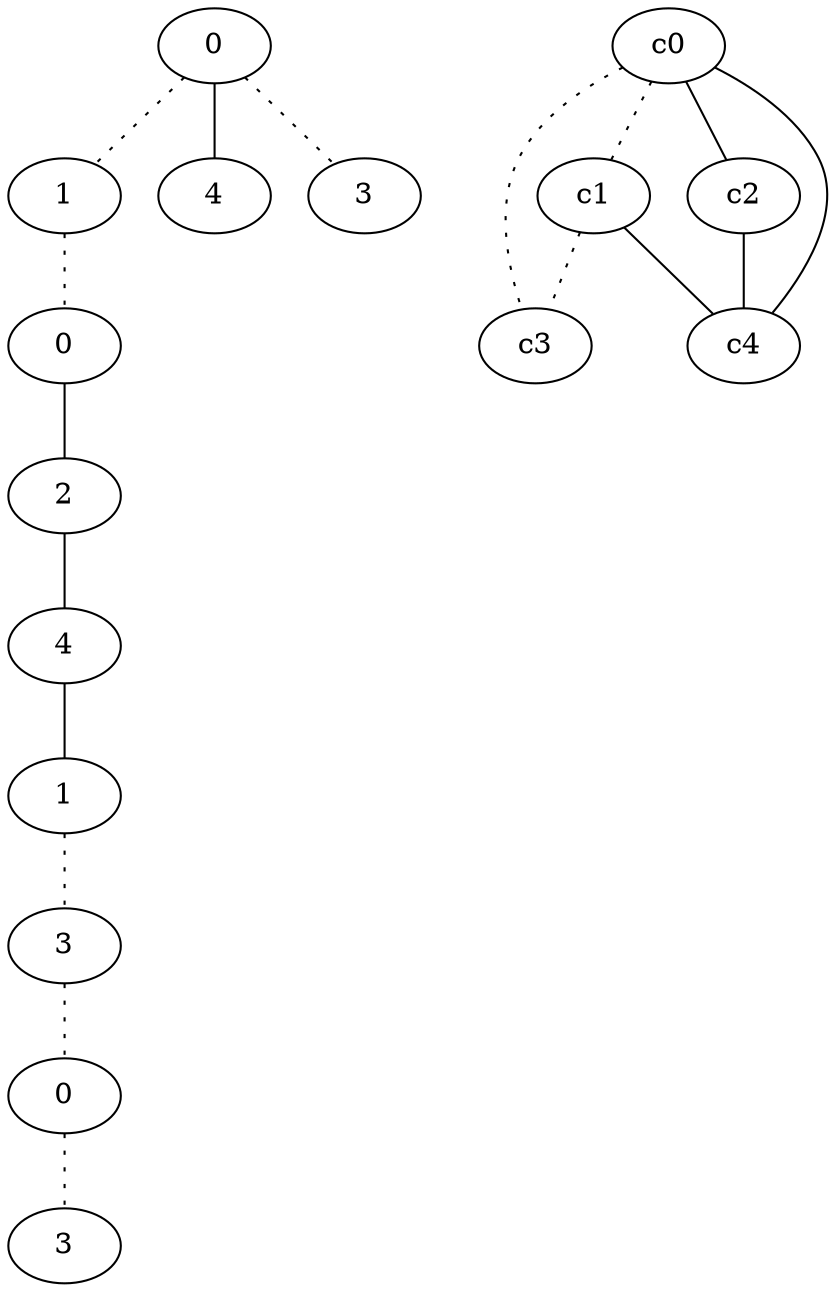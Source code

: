 graph {
a0[label=0];
a1[label=1];
a2[label=0];
a3[label=2];
a4[label=4];
a5[label=1];
a6[label=3];
a7[label=0];
a8[label=3];
a9[label=4];
a10[label=3];
a0 -- a1 [style=dotted];
a0 -- a9;
a0 -- a10 [style=dotted];
a1 -- a2 [style=dotted];
a2 -- a3;
a3 -- a4;
a4 -- a5;
a5 -- a6 [style=dotted];
a6 -- a7 [style=dotted];
a7 -- a8 [style=dotted];
c0 -- c1 [style=dotted];
c0 -- c2;
c0 -- c3 [style=dotted];
c0 -- c4;
c1 -- c3 [style=dotted];
c1 -- c4;
c2 -- c4;
}
